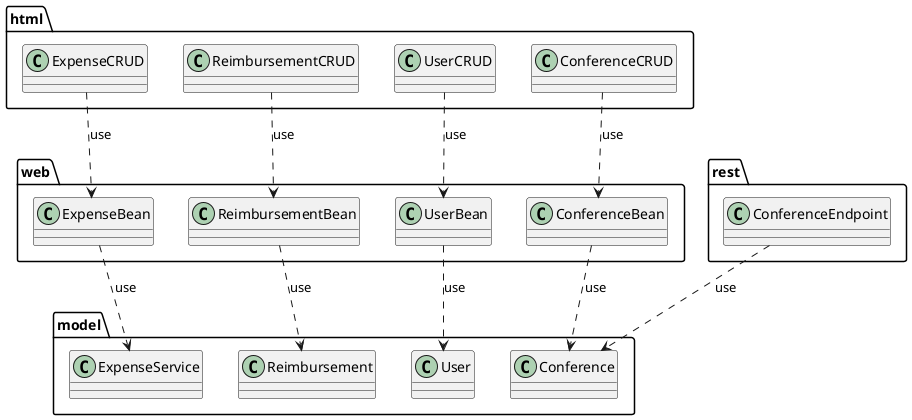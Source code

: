 @startuml


html.ConferenceCRUD ..> web.ConferenceBean : use
html.ExpenseCRUD ..> web.ExpenseBean : use
html.ReimbursementCRUD ..> web.ReimbursementBean : use
html.UserCRUD ..> web.UserBean : use
rest.ConferenceEndpoint ..> model.Conference : use
web.ConferenceBean ..> model.Conference : use
web.ExpenseBean ..> model.ExpenseService : use
web.ReimbursementBean ..> model.Reimbursement : use
web.UserBean ..> model.User : use

@enduml